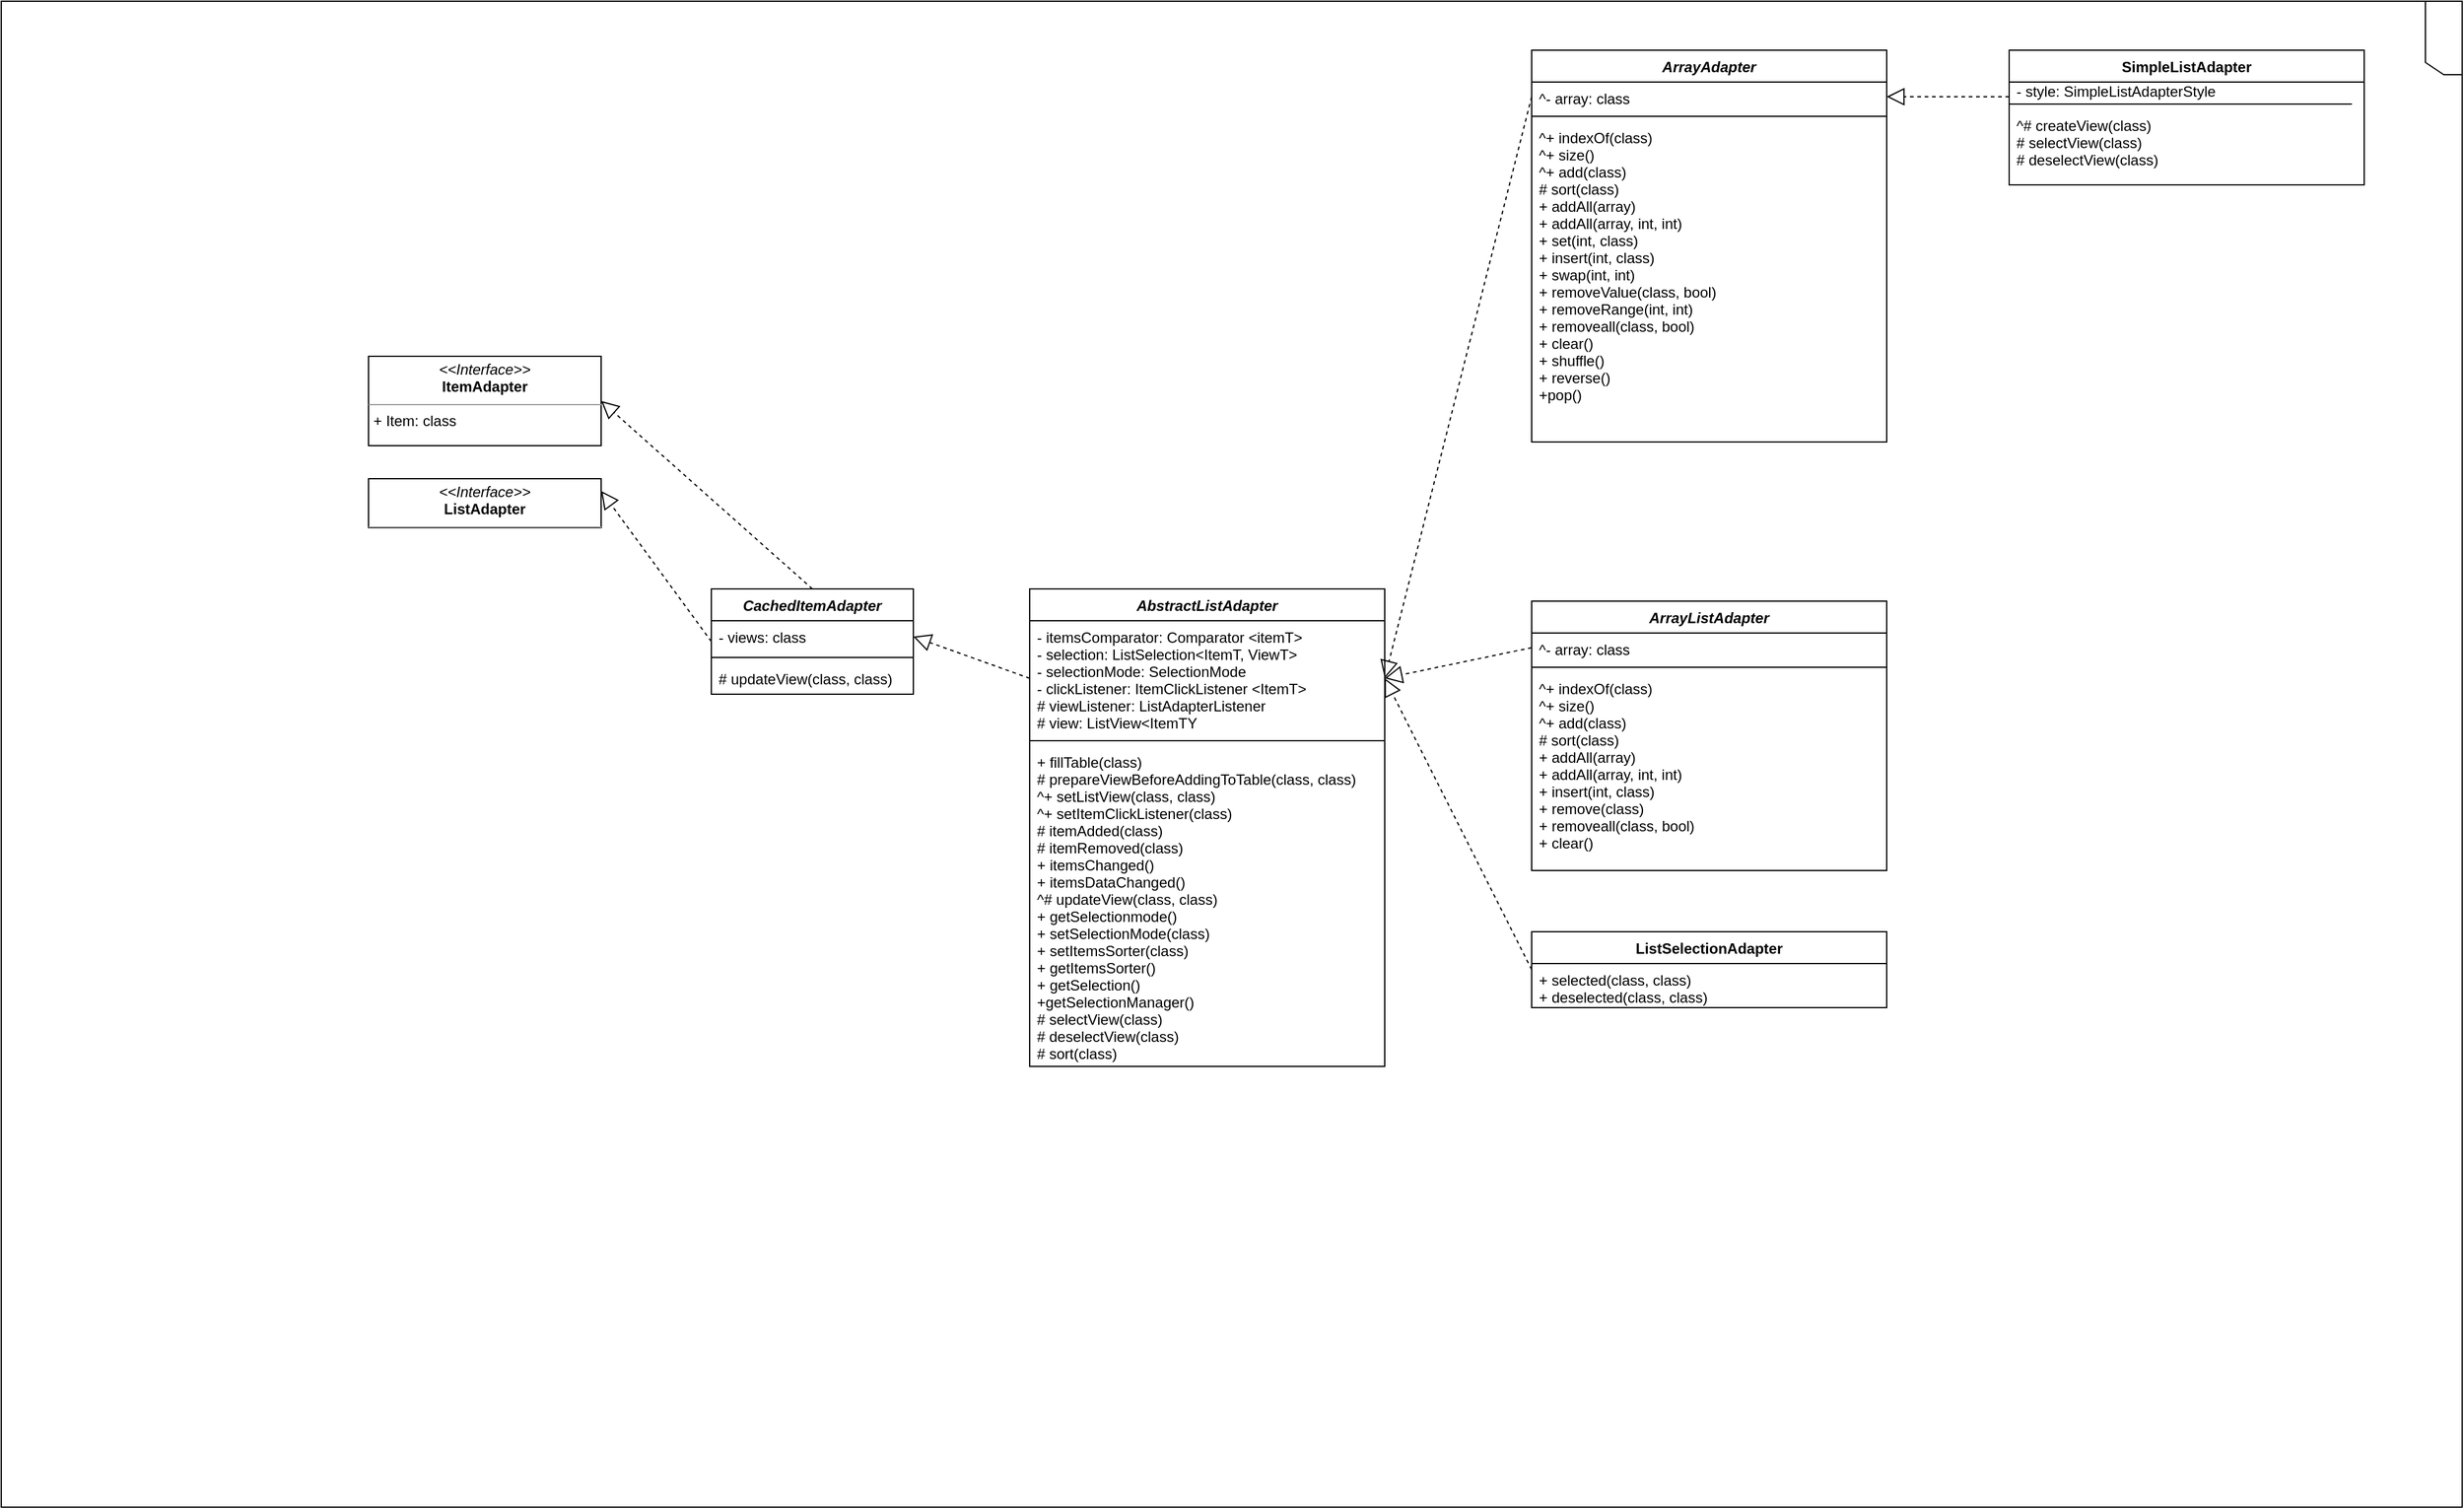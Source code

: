 <mxfile version="13.8.0" type="github">
  <diagram name="Page-1" id="c4acf3e9-155e-7222-9cf6-157b1a14988f">
    <mxGraphModel dx="2149" dy="1356" grid="1" gridSize="10" guides="1" tooltips="1" connect="1" arrows="1" fold="1" page="1" pageScale="1" pageWidth="850" pageHeight="1100" background="#ffffff" math="0" shadow="0">
      <root>
        <mxCell id="0" />
        <mxCell id="1" parent="0" />
        <mxCell id="TUWqs57913k5_k_ojLJl-2" value="ArrayAdapter" style="swimlane;fontStyle=3;align=center;verticalAlign=top;childLayout=stackLayout;horizontal=1;startSize=26;horizontalStack=0;resizeParent=1;resizeParentMax=0;resizeLast=0;collapsible=1;marginBottom=0;" vertex="1" parent="1">
          <mxGeometry x="1010" y="-80" width="290" height="320" as="geometry" />
        </mxCell>
        <mxCell id="TUWqs57913k5_k_ojLJl-3" value="^- array: class&#xa;&#xa;" style="text;strokeColor=none;fillColor=none;align=left;verticalAlign=top;spacingLeft=4;spacingRight=4;overflow=hidden;rotatable=0;points=[[0,0.5],[1,0.5]];portConstraint=eastwest;" vertex="1" parent="TUWqs57913k5_k_ojLJl-2">
          <mxGeometry y="26" width="290" height="24" as="geometry" />
        </mxCell>
        <mxCell id="TUWqs57913k5_k_ojLJl-4" value="" style="line;strokeWidth=1;fillColor=none;align=left;verticalAlign=middle;spacingTop=-1;spacingLeft=3;spacingRight=3;rotatable=0;labelPosition=right;points=[];portConstraint=eastwest;" vertex="1" parent="TUWqs57913k5_k_ojLJl-2">
          <mxGeometry y="50" width="290" height="8" as="geometry" />
        </mxCell>
        <mxCell id="TUWqs57913k5_k_ojLJl-5" value="^+ indexOf(class)&#xa;^+ size()&#xa;^+ add(class)&#xa;# sort(class)&#xa;+ addAll(array)&#xa;+ addAll(array, int, int)&#xa;+ set(int, class)&#xa;+ insert(int, class)&#xa;+ swap(int, int)&#xa;+ removeValue(class, bool)&#xa;+ removeRange(int, int)&#xa;+ removeall(class, bool)&#xa;+ clear()&#xa;+ shuffle()&#xa;+ reverse()&#xa;+pop()&#xa;&#xa;" style="text;strokeColor=none;fillColor=none;align=left;verticalAlign=top;spacingLeft=4;spacingRight=4;overflow=hidden;rotatable=0;points=[[0,0.5],[1,0.5]];portConstraint=eastwest;fontStyle=0" vertex="1" parent="TUWqs57913k5_k_ojLJl-2">
          <mxGeometry y="58" width="290" height="262" as="geometry" />
        </mxCell>
        <mxCell id="17acba5748e5396b-1" value="" style="shape=umlFrame;whiteSpace=wrap;html=1;rounded=0;shadow=0;comic=0;labelBackgroundColor=none;strokeWidth=1;fontFamily=Verdana;fontSize=10;align=center;direction=south;" parent="1" vertex="1">
          <mxGeometry x="-240" y="-120" width="2010" height="1230" as="geometry" />
        </mxCell>
        <mxCell id="kMQTM6SU9RBMAHqfPWur-15" value="CachedItemAdapter" style="swimlane;fontStyle=3;align=center;verticalAlign=top;childLayout=stackLayout;horizontal=1;startSize=26;horizontalStack=0;resizeParent=1;resizeParentMax=0;resizeLast=0;collapsible=1;marginBottom=0;" parent="1" vertex="1">
          <mxGeometry x="340" y="360" width="165" height="86" as="geometry" />
        </mxCell>
        <mxCell id="kMQTM6SU9RBMAHqfPWur-16" value="- views: class" style="text;strokeColor=none;fillColor=none;align=left;verticalAlign=top;spacingLeft=4;spacingRight=4;overflow=hidden;rotatable=0;points=[[0,0.5],[1,0.5]];portConstraint=eastwest;" parent="kMQTM6SU9RBMAHqfPWur-15" vertex="1">
          <mxGeometry y="26" width="165" height="26" as="geometry" />
        </mxCell>
        <mxCell id="kMQTM6SU9RBMAHqfPWur-17" value="" style="line;strokeWidth=1;fillColor=none;align=left;verticalAlign=middle;spacingTop=-1;spacingLeft=3;spacingRight=3;rotatable=0;labelPosition=right;points=[];portConstraint=eastwest;" parent="kMQTM6SU9RBMAHqfPWur-15" vertex="1">
          <mxGeometry y="52" width="165" height="8" as="geometry" />
        </mxCell>
        <mxCell id="kMQTM6SU9RBMAHqfPWur-18" value="# updateView(class, class)" style="text;strokeColor=none;fillColor=none;align=left;verticalAlign=top;spacingLeft=4;spacingRight=4;overflow=hidden;rotatable=0;points=[[0,0.5],[1,0.5]];portConstraint=eastwest;" parent="kMQTM6SU9RBMAHqfPWur-15" vertex="1">
          <mxGeometry y="60" width="165" height="26" as="geometry" />
        </mxCell>
        <mxCell id="5d2195bd80daf111-41" style="edgeStyle=orthogonalEdgeStyle;rounded=0;html=1;dashed=1;labelBackgroundColor=none;startFill=0;endArrow=open;endFill=0;endSize=10;fontFamily=Verdana;fontSize=10;" parent="1" edge="1">
          <mxGeometry relative="1" as="geometry">
            <Array as="points" />
            <mxPoint x="730" y="603" as="sourcePoint" />
          </mxGeometry>
        </mxCell>
        <mxCell id="5d2195bd80daf111-18" value="&lt;p style=&quot;margin: 0px ; margin-top: 4px ; text-align: center&quot;&gt;&lt;i&gt;&amp;lt;&amp;lt;Interface&amp;gt;&amp;gt;&lt;/i&gt;&lt;br&gt;&lt;b&gt;ItemAdapter&lt;/b&gt;&lt;br&gt;&lt;/p&gt;&lt;hr size=&quot;1&quot;&gt;&lt;p style=&quot;margin: 0px ; margin-left: 4px&quot;&gt;+ Item: class&lt;br&gt;&lt;/p&gt;&lt;p style=&quot;margin: 0px ; margin-left: 4px&quot;&gt;&lt;br&gt;&lt;/p&gt;" style="verticalAlign=top;align=left;overflow=fill;fontSize=12;fontFamily=Helvetica;html=1;rounded=0;shadow=0;comic=0;labelBackgroundColor=none;strokeWidth=1" parent="1" vertex="1">
          <mxGeometry x="60" y="170" width="190" height="73" as="geometry" />
        </mxCell>
        <mxCell id="5d2195bd80daf111-19" value="&lt;p style=&quot;margin: 0px ; margin-top: 4px ; text-align: center&quot;&gt;&lt;i&gt;&amp;lt;&amp;lt;Interface&amp;gt;&amp;gt;&lt;/i&gt;&lt;br&gt;&lt;b&gt;ListAdapter&lt;/b&gt;&lt;/p&gt;&lt;hr size=&quot;1&quot;&gt;&lt;p style=&quot;margin: 0px ; margin-left: 4px&quot;&gt;&lt;/p&gt;&lt;p style=&quot;margin: 0px ; margin-left: 4px&quot;&gt;&lt;br&gt;&lt;/p&gt;&lt;p style=&quot;margin: 0px ; margin-left: 4px&quot;&gt;&lt;br&gt;&lt;/p&gt;" style="verticalAlign=top;align=left;overflow=fill;fontSize=12;fontFamily=Helvetica;html=1;rounded=0;shadow=0;comic=0;labelBackgroundColor=none;strokeWidth=1" parent="1" vertex="1">
          <mxGeometry x="60" y="270" width="190" height="40" as="geometry" />
        </mxCell>
        <mxCell id="kMQTM6SU9RBMAHqfPWur-5" value="" style="endArrow=block;dashed=1;endFill=0;endSize=12;html=1;exitX=0;exitY=0.5;exitDx=0;exitDy=0;entryX=1;entryY=0.25;entryDx=0;entryDy=0;" parent="1" source="kMQTM6SU9RBMAHqfPWur-15" edge="1" target="5d2195bd80daf111-19">
          <mxGeometry width="160" relative="1" as="geometry">
            <mxPoint x="330" y="440" as="sourcePoint" />
            <mxPoint x="250" y="350" as="targetPoint" />
          </mxGeometry>
        </mxCell>
        <mxCell id="kMQTM6SU9RBMAHqfPWur-19" value="" style="endArrow=block;dashed=1;endFill=0;endSize=12;html=1;exitX=0.5;exitY=0;exitDx=0;exitDy=0;entryX=1;entryY=0.5;entryDx=0;entryDy=0;" parent="1" source="kMQTM6SU9RBMAHqfPWur-15" target="5d2195bd80daf111-18" edge="1">
          <mxGeometry width="160" relative="1" as="geometry">
            <mxPoint x="420" y="360" as="sourcePoint" />
            <mxPoint x="330" y="307" as="targetPoint" />
          </mxGeometry>
        </mxCell>
        <mxCell id="kMQTM6SU9RBMAHqfPWur-20" value="AbstractListAdapter" style="swimlane;fontStyle=3;align=center;verticalAlign=top;childLayout=stackLayout;horizontal=1;startSize=26;horizontalStack=0;resizeParent=1;resizeParentMax=0;resizeLast=0;collapsible=1;marginBottom=0;" parent="1" vertex="1">
          <mxGeometry x="600" y="360" width="290" height="390" as="geometry" />
        </mxCell>
        <mxCell id="kMQTM6SU9RBMAHqfPWur-21" value="- itemsComparator: Comparator &lt;itemT&gt;&#xa;- selection: ListSelection&lt;ItemT, ViewT&gt;&#xa;- selectionMode: SelectionMode&#xa;- clickListener: ItemClickListener &lt;ItemT&gt;&#xa;# viewListener: ListAdapterListener&#xa;# view: ListView&lt;ItemTY" style="text;strokeColor=none;fillColor=none;align=left;verticalAlign=top;spacingLeft=4;spacingRight=4;overflow=hidden;rotatable=0;points=[[0,0.5],[1,0.5]];portConstraint=eastwest;" parent="kMQTM6SU9RBMAHqfPWur-20" vertex="1">
          <mxGeometry y="26" width="290" height="94" as="geometry" />
        </mxCell>
        <mxCell id="kMQTM6SU9RBMAHqfPWur-22" value="" style="line;strokeWidth=1;fillColor=none;align=left;verticalAlign=middle;spacingTop=-1;spacingLeft=3;spacingRight=3;rotatable=0;labelPosition=right;points=[];portConstraint=eastwest;" parent="kMQTM6SU9RBMAHqfPWur-20" vertex="1">
          <mxGeometry y="120" width="290" height="8" as="geometry" />
        </mxCell>
        <mxCell id="kMQTM6SU9RBMAHqfPWur-23" value="+ fillTable(class)&#xa;# prepareViewBeforeAddingToTable(class, class)&#xa;^+ setListView(class, class)&#xa;^+ setItemClickListener(class)&#xa;# itemAdded(class)&#xa;# itemRemoved(class)&#xa;+ itemsChanged()&#xa;+ itemsDataChanged()&#xa;^# updateView(class, class)&#xa;+ getSelectionmode()&#xa;+ setSelectionMode(class)&#xa;+ setItemsSorter(class)&#xa;+ getItemsSorter()&#xa;+ getSelection()&#xa;+getSelectionManager()&#xa;# selectView(class)&#xa;# deselectView(class)&#xa;# sort(class)&#xa;" style="text;strokeColor=none;fillColor=none;align=left;verticalAlign=top;spacingLeft=4;spacingRight=4;overflow=hidden;rotatable=0;points=[[0,0.5],[1,0.5]];portConstraint=eastwest;" parent="kMQTM6SU9RBMAHqfPWur-20" vertex="1">
          <mxGeometry y="128" width="290" height="262" as="geometry" />
        </mxCell>
        <mxCell id="TUWqs57913k5_k_ojLJl-1" value="" style="endArrow=block;dashed=1;endFill=0;endSize=12;html=1;exitX=0;exitY=0.5;exitDx=0;exitDy=0;entryX=1;entryY=0.5;entryDx=0;entryDy=0;" edge="1" parent="1" source="kMQTM6SU9RBMAHqfPWur-21" target="kMQTM6SU9RBMAHqfPWur-16">
          <mxGeometry width="160" relative="1" as="geometry">
            <mxPoint x="592.5" y="396.5" as="sourcePoint" />
            <mxPoint x="420" y="243" as="targetPoint" />
          </mxGeometry>
        </mxCell>
        <mxCell id="TUWqs57913k5_k_ojLJl-6" value="" style="endArrow=block;dashed=1;endFill=0;endSize=12;html=1;exitX=0;exitY=0.5;exitDx=0;exitDy=0;entryX=1;entryY=0.5;entryDx=0;entryDy=0;" edge="1" parent="1" source="TUWqs57913k5_k_ojLJl-3" target="kMQTM6SU9RBMAHqfPWur-21">
          <mxGeometry width="160" relative="1" as="geometry">
            <mxPoint x="985" y="534" as="sourcePoint" />
            <mxPoint x="890" y="500" as="targetPoint" />
          </mxGeometry>
        </mxCell>
        <mxCell id="TUWqs57913k5_k_ojLJl-7" value="ArrayListAdapter" style="swimlane;fontStyle=3;align=center;verticalAlign=top;childLayout=stackLayout;horizontal=1;startSize=26;horizontalStack=0;resizeParent=1;resizeParentMax=0;resizeLast=0;collapsible=1;marginBottom=0;" vertex="1" parent="1">
          <mxGeometry x="1010" y="370" width="290" height="220" as="geometry" />
        </mxCell>
        <mxCell id="TUWqs57913k5_k_ojLJl-8" value="^- array: class&#xa;&#xa;" style="text;strokeColor=none;fillColor=none;align=left;verticalAlign=top;spacingLeft=4;spacingRight=4;overflow=hidden;rotatable=0;points=[[0,0.5],[1,0.5]];portConstraint=eastwest;" vertex="1" parent="TUWqs57913k5_k_ojLJl-7">
          <mxGeometry y="26" width="290" height="24" as="geometry" />
        </mxCell>
        <mxCell id="TUWqs57913k5_k_ojLJl-9" value="" style="line;strokeWidth=1;fillColor=none;align=left;verticalAlign=middle;spacingTop=-1;spacingLeft=3;spacingRight=3;rotatable=0;labelPosition=right;points=[];portConstraint=eastwest;" vertex="1" parent="TUWqs57913k5_k_ojLJl-7">
          <mxGeometry y="50" width="290" height="8" as="geometry" />
        </mxCell>
        <mxCell id="TUWqs57913k5_k_ojLJl-10" value="^+ indexOf(class)&#xa;^+ size()&#xa;^+ add(class)&#xa;# sort(class)&#xa;+ addAll(array)&#xa;+ addAll(array, int, int)&#xa;+ insert(int, class)&#xa;+ remove(class)&#xa;+ removeall(class, bool)&#xa;+ clear()&#xa;" style="text;strokeColor=none;fillColor=none;align=left;verticalAlign=top;spacingLeft=4;spacingRight=4;overflow=hidden;rotatable=0;points=[[0,0.5],[1,0.5]];portConstraint=eastwest;fontStyle=0" vertex="1" parent="TUWqs57913k5_k_ojLJl-7">
          <mxGeometry y="58" width="290" height="162" as="geometry" />
        </mxCell>
        <mxCell id="TUWqs57913k5_k_ojLJl-11" value="" style="endArrow=block;dashed=1;endFill=0;endSize=12;html=1;exitX=0;exitY=0.5;exitDx=0;exitDy=0;entryX=1;entryY=0.5;entryDx=0;entryDy=0;" edge="1" parent="1" source="TUWqs57913k5_k_ojLJl-8" target="kMQTM6SU9RBMAHqfPWur-21">
          <mxGeometry width="160" relative="1" as="geometry">
            <mxPoint x="1040" y="167" as="sourcePoint" />
            <mxPoint x="920" y="639" as="targetPoint" />
          </mxGeometry>
        </mxCell>
        <mxCell id="TUWqs57913k5_k_ojLJl-13" value="ListSelectionAdapter" style="swimlane;fontStyle=1;align=center;verticalAlign=top;childLayout=stackLayout;horizontal=1;startSize=26;horizontalStack=0;resizeParent=1;resizeParentMax=0;resizeLast=0;collapsible=1;marginBottom=0;" vertex="1" parent="1">
          <mxGeometry x="1010" y="640" width="290" height="62" as="geometry" />
        </mxCell>
        <mxCell id="TUWqs57913k5_k_ojLJl-16" value="+ selected(class, class)&#xa;+ deselected(class, class)" style="text;strokeColor=none;fillColor=none;align=left;verticalAlign=top;spacingLeft=4;spacingRight=4;overflow=hidden;rotatable=0;points=[[0,0.5],[1,0.5]];portConstraint=eastwest;fontStyle=0" vertex="1" parent="TUWqs57913k5_k_ojLJl-13">
          <mxGeometry y="26" width="290" height="36" as="geometry" />
        </mxCell>
        <mxCell id="TUWqs57913k5_k_ojLJl-17" value="" style="endArrow=block;dashed=1;endFill=0;endSize=12;html=1;exitX=0;exitY=0.5;exitDx=0;exitDy=0;entryX=1;entryY=0.5;entryDx=0;entryDy=0;" edge="1" parent="1" source="TUWqs57913k5_k_ojLJl-13" target="kMQTM6SU9RBMAHqfPWur-21">
          <mxGeometry width="160" relative="1" as="geometry">
            <mxPoint x="1020" y="418" as="sourcePoint" />
            <mxPoint x="920" y="450" as="targetPoint" />
          </mxGeometry>
        </mxCell>
        <mxCell id="TUWqs57913k5_k_ojLJl-22" value="SimpleListAdapter" style="swimlane;fontStyle=1;align=center;verticalAlign=top;childLayout=stackLayout;horizontal=1;startSize=26;horizontalStack=0;resizeParent=1;resizeParentMax=0;resizeLast=0;collapsible=1;marginBottom=0;" vertex="1" parent="1">
          <mxGeometry x="1400" y="-80" width="290" height="110" as="geometry" />
        </mxCell>
        <mxCell id="TUWqs57913k5_k_ojLJl-31" value="" style="endArrow=block;dashed=1;endFill=0;endSize=12;html=1;exitX=0;exitY=0.5;exitDx=0;exitDy=0;entryX=1;entryY=0.5;entryDx=0;entryDy=0;" edge="1" parent="1" target="TUWqs57913k5_k_ojLJl-3">
          <mxGeometry width="160" relative="1" as="geometry">
            <mxPoint x="1400.0" y="-42" as="sourcePoint" />
            <mxPoint x="1250.0" y="535" as="targetPoint" />
          </mxGeometry>
        </mxCell>
        <mxCell id="TUWqs57913k5_k_ojLJl-33" value="" style="line;strokeWidth=1;fillColor=none;align=left;verticalAlign=middle;spacingTop=-1;spacingLeft=3;spacingRight=3;rotatable=0;labelPosition=right;points=[];portConstraint=eastwest;" vertex="1" parent="1">
          <mxGeometry x="1400" y="-40" width="280" height="8" as="geometry" />
        </mxCell>
        <mxCell id="TUWqs57913k5_k_ojLJl-25" value="- style: SimpleListAdapterStyle&#xa;&#xa;^# createView(class)&#xa;# selectView(class)&#xa;# deselectView(class)&#xa;" style="text;strokeColor=none;fillColor=none;align=left;verticalAlign=top;spacingLeft=4;spacingRight=4;overflow=hidden;rotatable=0;points=[[0,0.5],[1,0.5]];portConstraint=eastwest;fontStyle=0" vertex="1" parent="1">
          <mxGeometry x="1400" y="-60" width="290" height="102" as="geometry" />
        </mxCell>
      </root>
    </mxGraphModel>
  </diagram>
</mxfile>
